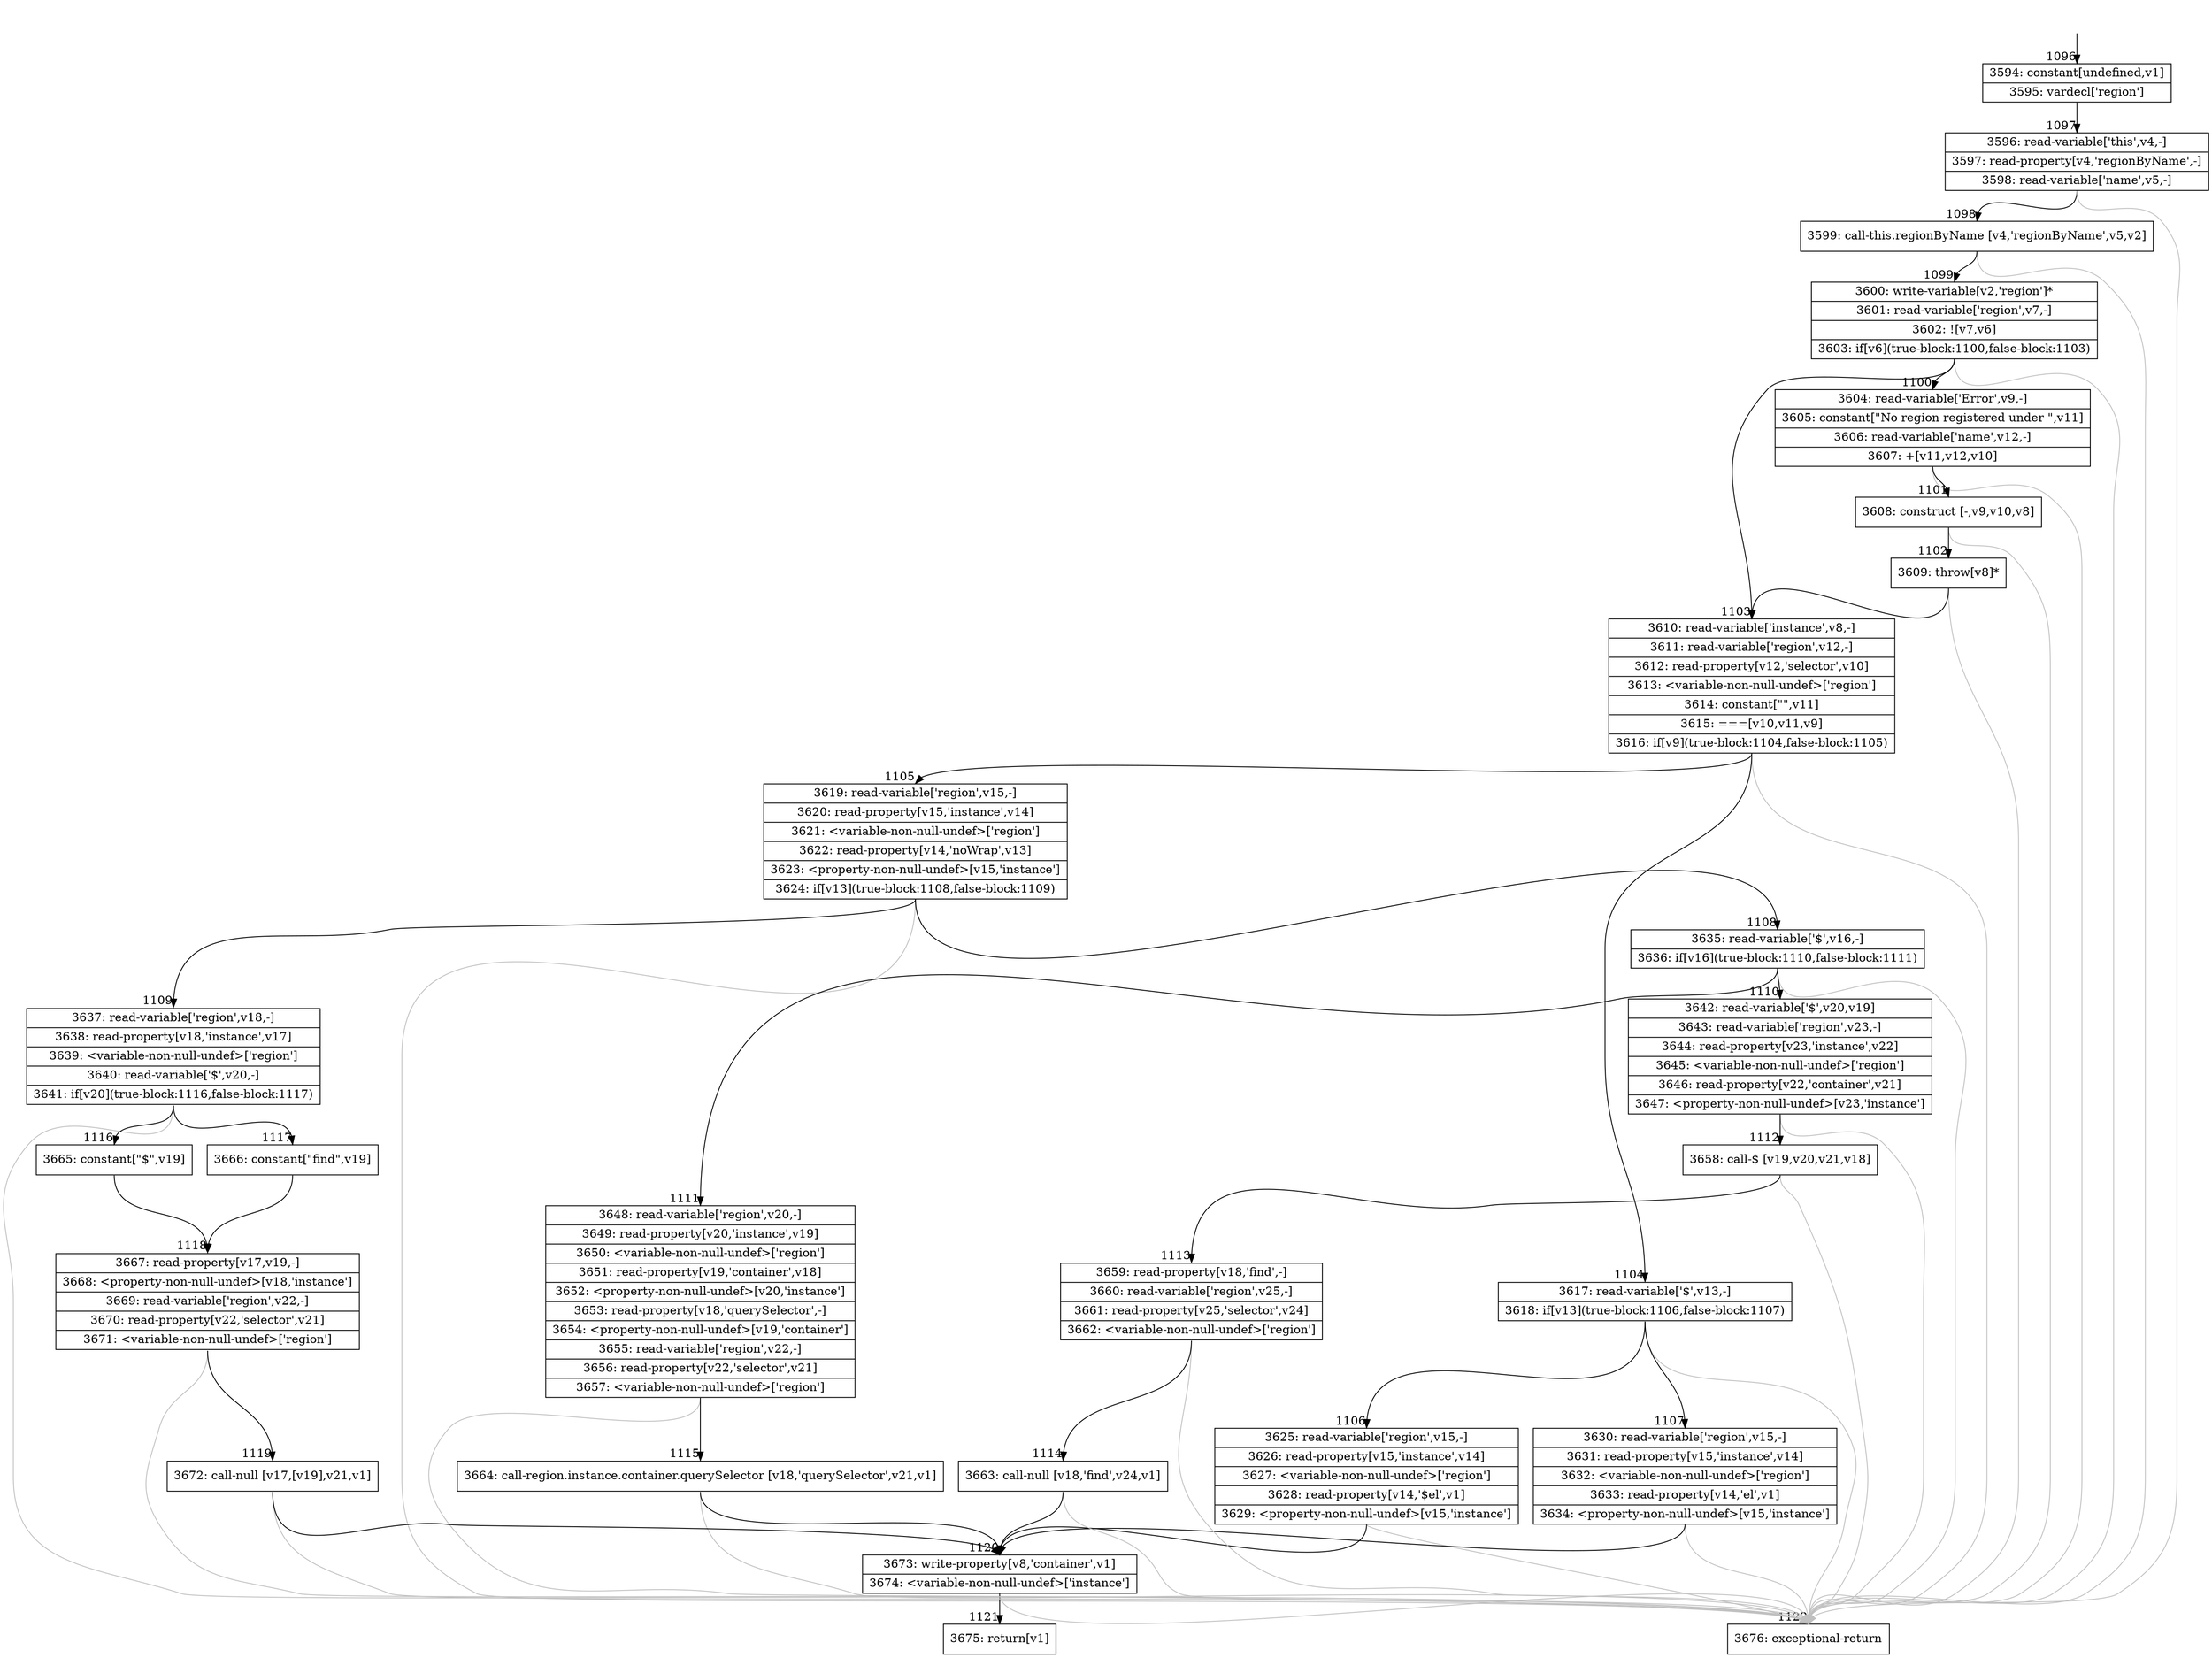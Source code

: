 digraph {
rankdir="TD"
BB_entry98[shape=none,label=""];
BB_entry98 -> BB1096 [tailport=s, headport=n, headlabel="    1096"]
BB1096 [shape=record label="{3594: constant[undefined,v1]|3595: vardecl['region']}" ] 
BB1096 -> BB1097 [tailport=s, headport=n, headlabel="      1097"]
BB1097 [shape=record label="{3596: read-variable['this',v4,-]|3597: read-property[v4,'regionByName',-]|3598: read-variable['name',v5,-]}" ] 
BB1097 -> BB1098 [tailport=s, headport=n, headlabel="      1098"]
BB1097 -> BB1122 [tailport=s, headport=n, color=gray, headlabel="      1122"]
BB1098 [shape=record label="{3599: call-this.regionByName [v4,'regionByName',v5,v2]}" ] 
BB1098 -> BB1099 [tailport=s, headport=n, headlabel="      1099"]
BB1098 -> BB1122 [tailport=s, headport=n, color=gray]
BB1099 [shape=record label="{3600: write-variable[v2,'region']*|3601: read-variable['region',v7,-]|3602: ![v7,v6]|3603: if[v6](true-block:1100,false-block:1103)}" ] 
BB1099 -> BB1100 [tailport=s, headport=n, headlabel="      1100"]
BB1099 -> BB1103 [tailport=s, headport=n, headlabel="      1103"]
BB1099 -> BB1122 [tailport=s, headport=n, color=gray]
BB1100 [shape=record label="{3604: read-variable['Error',v9,-]|3605: constant[\"No region registered under \",v11]|3606: read-variable['name',v12,-]|3607: +[v11,v12,v10]}" ] 
BB1100 -> BB1101 [tailport=s, headport=n, headlabel="      1101"]
BB1100 -> BB1122 [tailport=s, headport=n, color=gray]
BB1101 [shape=record label="{3608: construct [-,v9,v10,v8]}" ] 
BB1101 -> BB1102 [tailport=s, headport=n, headlabel="      1102"]
BB1101 -> BB1122 [tailport=s, headport=n, color=gray]
BB1102 [shape=record label="{3609: throw[v8]*}" ] 
BB1102 -> BB1103 [tailport=s, headport=n]
BB1102 -> BB1122 [tailport=s, headport=n, color=gray]
BB1103 [shape=record label="{3610: read-variable['instance',v8,-]|3611: read-variable['region',v12,-]|3612: read-property[v12,'selector',v10]|3613: \<variable-non-null-undef\>['region']|3614: constant[\"\",v11]|3615: ===[v10,v11,v9]|3616: if[v9](true-block:1104,false-block:1105)}" ] 
BB1103 -> BB1104 [tailport=s, headport=n, headlabel="      1104"]
BB1103 -> BB1105 [tailport=s, headport=n, headlabel="      1105"]
BB1103 -> BB1122 [tailport=s, headport=n, color=gray]
BB1104 [shape=record label="{3617: read-variable['$',v13,-]|3618: if[v13](true-block:1106,false-block:1107)}" ] 
BB1104 -> BB1106 [tailport=s, headport=n, headlabel="      1106"]
BB1104 -> BB1107 [tailport=s, headport=n, headlabel="      1107"]
BB1104 -> BB1122 [tailport=s, headport=n, color=gray]
BB1105 [shape=record label="{3619: read-variable['region',v15,-]|3620: read-property[v15,'instance',v14]|3621: \<variable-non-null-undef\>['region']|3622: read-property[v14,'noWrap',v13]|3623: \<property-non-null-undef\>[v15,'instance']|3624: if[v13](true-block:1108,false-block:1109)}" ] 
BB1105 -> BB1108 [tailport=s, headport=n, headlabel="      1108"]
BB1105 -> BB1109 [tailport=s, headport=n, headlabel="      1109"]
BB1105 -> BB1122 [tailport=s, headport=n, color=gray]
BB1106 [shape=record label="{3625: read-variable['region',v15,-]|3626: read-property[v15,'instance',v14]|3627: \<variable-non-null-undef\>['region']|3628: read-property[v14,'$el',v1]|3629: \<property-non-null-undef\>[v15,'instance']}" ] 
BB1106 -> BB1120 [tailport=s, headport=n, headlabel="      1120"]
BB1106 -> BB1122 [tailport=s, headport=n, color=gray]
BB1107 [shape=record label="{3630: read-variable['region',v15,-]|3631: read-property[v15,'instance',v14]|3632: \<variable-non-null-undef\>['region']|3633: read-property[v14,'el',v1]|3634: \<property-non-null-undef\>[v15,'instance']}" ] 
BB1107 -> BB1120 [tailport=s, headport=n]
BB1107 -> BB1122 [tailport=s, headport=n, color=gray]
BB1108 [shape=record label="{3635: read-variable['$',v16,-]|3636: if[v16](true-block:1110,false-block:1111)}" ] 
BB1108 -> BB1110 [tailport=s, headport=n, headlabel="      1110"]
BB1108 -> BB1111 [tailport=s, headport=n, headlabel="      1111"]
BB1108 -> BB1122 [tailport=s, headport=n, color=gray]
BB1109 [shape=record label="{3637: read-variable['region',v18,-]|3638: read-property[v18,'instance',v17]|3639: \<variable-non-null-undef\>['region']|3640: read-variable['$',v20,-]|3641: if[v20](true-block:1116,false-block:1117)}" ] 
BB1109 -> BB1116 [tailport=s, headport=n, headlabel="      1116"]
BB1109 -> BB1117 [tailport=s, headport=n, headlabel="      1117"]
BB1109 -> BB1122 [tailport=s, headport=n, color=gray]
BB1110 [shape=record label="{3642: read-variable['$',v20,v19]|3643: read-variable['region',v23,-]|3644: read-property[v23,'instance',v22]|3645: \<variable-non-null-undef\>['region']|3646: read-property[v22,'container',v21]|3647: \<property-non-null-undef\>[v23,'instance']}" ] 
BB1110 -> BB1112 [tailport=s, headport=n, headlabel="      1112"]
BB1110 -> BB1122 [tailport=s, headport=n, color=gray]
BB1111 [shape=record label="{3648: read-variable['region',v20,-]|3649: read-property[v20,'instance',v19]|3650: \<variable-non-null-undef\>['region']|3651: read-property[v19,'container',v18]|3652: \<property-non-null-undef\>[v20,'instance']|3653: read-property[v18,'querySelector',-]|3654: \<property-non-null-undef\>[v19,'container']|3655: read-variable['region',v22,-]|3656: read-property[v22,'selector',v21]|3657: \<variable-non-null-undef\>['region']}" ] 
BB1111 -> BB1115 [tailport=s, headport=n, headlabel="      1115"]
BB1111 -> BB1122 [tailport=s, headport=n, color=gray]
BB1112 [shape=record label="{3658: call-$ [v19,v20,v21,v18]}" ] 
BB1112 -> BB1113 [tailport=s, headport=n, headlabel="      1113"]
BB1112 -> BB1122 [tailport=s, headport=n, color=gray]
BB1113 [shape=record label="{3659: read-property[v18,'find',-]|3660: read-variable['region',v25,-]|3661: read-property[v25,'selector',v24]|3662: \<variable-non-null-undef\>['region']}" ] 
BB1113 -> BB1114 [tailport=s, headport=n, headlabel="      1114"]
BB1113 -> BB1122 [tailport=s, headport=n, color=gray]
BB1114 [shape=record label="{3663: call-null [v18,'find',v24,v1]}" ] 
BB1114 -> BB1120 [tailport=s, headport=n]
BB1114 -> BB1122 [tailport=s, headport=n, color=gray]
BB1115 [shape=record label="{3664: call-region.instance.container.querySelector [v18,'querySelector',v21,v1]}" ] 
BB1115 -> BB1120 [tailport=s, headport=n]
BB1115 -> BB1122 [tailport=s, headport=n, color=gray]
BB1116 [shape=record label="{3665: constant[\"$\",v19]}" ] 
BB1116 -> BB1118 [tailport=s, headport=n, headlabel="      1118"]
BB1117 [shape=record label="{3666: constant[\"find\",v19]}" ] 
BB1117 -> BB1118 [tailport=s, headport=n]
BB1118 [shape=record label="{3667: read-property[v17,v19,-]|3668: \<property-non-null-undef\>[v18,'instance']|3669: read-variable['region',v22,-]|3670: read-property[v22,'selector',v21]|3671: \<variable-non-null-undef\>['region']}" ] 
BB1118 -> BB1119 [tailport=s, headport=n, headlabel="      1119"]
BB1118 -> BB1122 [tailport=s, headport=n, color=gray]
BB1119 [shape=record label="{3672: call-null [v17,[v19],v21,v1]}" ] 
BB1119 -> BB1120 [tailport=s, headport=n]
BB1119 -> BB1122 [tailport=s, headport=n, color=gray]
BB1120 [shape=record label="{3673: write-property[v8,'container',v1]|3674: \<variable-non-null-undef\>['instance']}" ] 
BB1120 -> BB1121 [tailport=s, headport=n, headlabel="      1121"]
BB1120 -> BB1122 [tailport=s, headport=n, color=gray]
BB1121 [shape=record label="{3675: return[v1]}" ] 
BB1122 [shape=record label="{3676: exceptional-return}" ] 
//#$~ 1033
}
